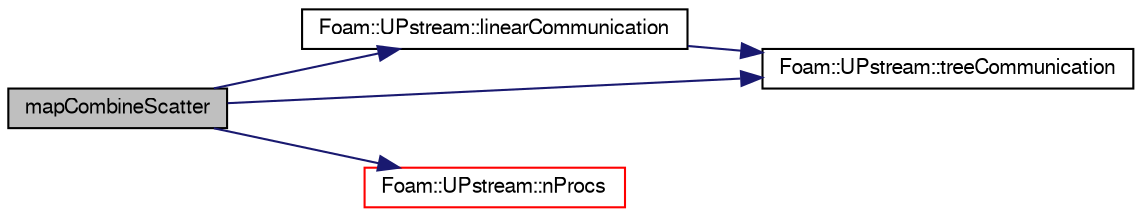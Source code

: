 digraph "mapCombineScatter"
{
  bgcolor="transparent";
  edge [fontname="FreeSans",fontsize="10",labelfontname="FreeSans",labelfontsize="10"];
  node [fontname="FreeSans",fontsize="10",shape=record];
  rankdir="LR";
  Node4209 [label="mapCombineScatter",height=0.2,width=0.4,color="black", fillcolor="grey75", style="filled", fontcolor="black"];
  Node4209 -> Node4210 [color="midnightblue",fontsize="10",style="solid",fontname="FreeSans"];
  Node4210 [label="Foam::UPstream::linearCommunication",height=0.2,width=0.4,color="black",URL="$a26270.html#af7ec282f2581c26d06e2375a17174591",tooltip="Communication schedule for linear all-to-master (proc 0) "];
  Node4210 -> Node4211 [color="midnightblue",fontsize="10",style="solid",fontname="FreeSans"];
  Node4211 [label="Foam::UPstream::treeCommunication",height=0.2,width=0.4,color="black",URL="$a26270.html#afaa38d3b4ac099268cc3081da637d147",tooltip="Communication schedule for tree all-to-master (proc 0) "];
  Node4209 -> Node4212 [color="midnightblue",fontsize="10",style="solid",fontname="FreeSans"];
  Node4212 [label="Foam::UPstream::nProcs",height=0.2,width=0.4,color="red",URL="$a26270.html#aada0e04d8127eda8ee95be0772754a4f",tooltip="Number of processes in parallel run. "];
  Node4209 -> Node4211 [color="midnightblue",fontsize="10",style="solid",fontname="FreeSans"];
}
